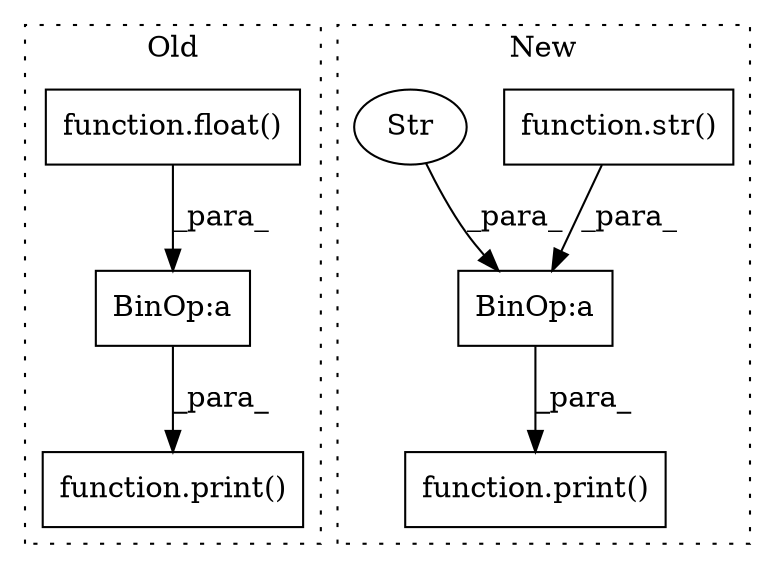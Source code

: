 digraph G {
subgraph cluster0 {
1 [label="function.float()" a="75" s="3322,3335" l="6,1" shape="box"];
5 [label="BinOp:a" a="82" s="3336" l="1" shape="box"];
6 [label="function.print()" a="75" s="3315,3343" l="6,1" shape="box"];
label = "Old";
style="dotted";
}
subgraph cluster1 {
2 [label="function.str()" a="75" s="4810,4851" l="4,1" shape="box"];
3 [label="BinOp:a" a="82" s="4809" l="1" shape="box"];
4 [label="Str" a="66" s="4796" l="13" shape="ellipse"];
7 [label="function.print()" a="75" s="4790,4919" l="6,1" shape="box"];
label = "New";
style="dotted";
}
1 -> 5 [label="_para_"];
2 -> 3 [label="_para_"];
3 -> 7 [label="_para_"];
4 -> 3 [label="_para_"];
5 -> 6 [label="_para_"];
}